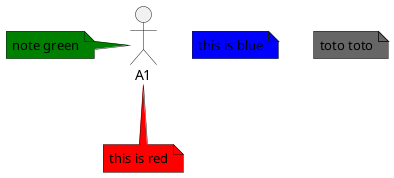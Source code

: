 {
  "sha1": "90tyj6d74ka2uk7cey5v6qn0gqswahh",
  "insertion": {
    "when": "2024-05-30T20:48:21.578Z",
    "user": "plantuml@gmail.com"
  }
}
@startuml

:A1:

note left of A1 #green: note green

note bottom of A1 #red
	this is red
end note

note as N1 #blue
	this is blue
endnote

note "toto toto" as N2 #666666

@enduml
